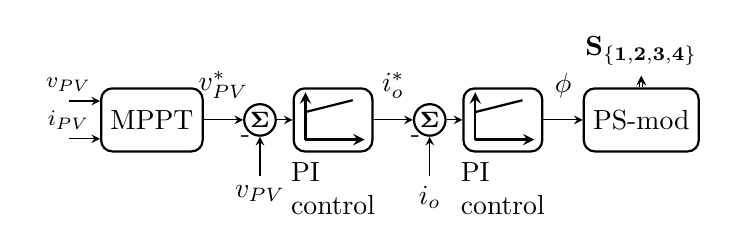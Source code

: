 % !TEX root = Scheme_1.tex
% !TEX program = lualatex
% !TEX options = -synctex=1 -interaction=nonstopmode -file-line-error "%DOC%"
\newcommand\ppbb{path picture bounding box}
\begin{tikzpicture}[
    baseline,
    %framed,
    %tight background,
]%
    \tikzset{every label/.append style={
        font=\footnotesize,
        }
    }
    \tikzset{
        boxMPPT/.style={
            draw,
            thick, 
            rectangle,
            rounded corners, 
            minimum height=0.8cm, 
            minimum width=1cm,
        },
        sumcirc/.style={
            draw,
            thick, 
            circle,
            minimum size=0.4cm,
            path picture= {%
                \draw[]%
                    (path picture bounding box.center) node[coordinate,label=center:$\mathbf{\Sigma}$](){}    
                ;
            };%
        },
        boxPI/.style={
            draw,
            thick, 
            rectangle,
            rounded corners, 
            minimum height=0.8cm, 
            minimum width=1cm,
            path picture= {%
                \draw[-stealth]% 
                    (path picture bounding box.south west)++(0.15,0.15)node[coordinate](n_zerozero){} -- ++(0,0.6)
                ;%
                \draw[-stealth]% 
                    (n_zerozero) -- ++(0.75,0)
                ;%
                \draw[]
                    (n_zerozero) ++(0,0.35) -- ++(0.6,0.15)
                ;
            };%
        },%
        boxPWM/.style={
            draw,
            thick, 
            rectangle,
            rounded corners, 
            minimum height=0.8cm, 
            minimum width=1cm,
        },
    },%


    \draw[]
        (0,0) node[boxMPPT](n_boxMPPT){MPPT}
        (n_boxMPPT.east) ++(0.5,0) node[sumcirc,anchor=west](n_sumv){}
        (n_sumv.east) ++(0.2,0) node[boxPI,anchor=west](n_boxPIv){}
        (n_boxPIv.east) ++(0.5,0) node[sumcirc,anchor=west](n_sumi){}
        (n_sumi.east) ++(0.2,0) node[boxPI,anchor=west](n_boxPIi){}
        (n_boxPIi.east) ++(0.5,0) node[boxPWM,anchor=west](n_boxPSPWM){PS-mod}
    ;
    \draw[-stealth]
        (n_boxMPPT.west) ++(-0.4,0)node[coordinate](n_MPPT_input){} 
        (n_MPPT_input |- n_boxMPPT.160) node[coordinate,label=above:$v_{PV}$](n_MPPT_vpv){} -- (n_MPPT_vpv -| n_boxMPPT.west)
    ;
    \draw[-stealth]
        (n_MPPT_input |- n_boxMPPT.200) node[coordinate,label=above:$i_{PV}$](n_MPPT_ipv){} -- (n_MPPT_ipv -| n_boxMPPT.west)
    ;
    \draw[-stealth]
        (n_boxMPPT.east) -- (n_sumv.west) node[pos=0.5,above=0.15cm](){$v_{PV}^*$} 
    ;
    \draw[-stealth]
        (n_sumv.south) ++(0,-0.5) node[below](n_sumv_fb){$v_{PV}$} -- (n_sumv.south)node[left](){-}
    ;
    \draw[-stealth]
        (n_sumv.east) -- (n_boxPIv.west) 
    ;
    \draw[-stealth]
        (n_boxPIv.east) -- (n_sumi.west) node[pos=0.5,above=0.15cm](){$i_{o}^*$} 
    ;
    \draw[-stealth]
        (n_sumi.south) ++(0,-0.5) node[below](n_sumi_fb){$i_{o}$} -- (n_sumi.south)node[left](){-}
    ;
    \draw[-stealth]
        (n_sumi.east) -- (n_boxPIi.west) 
    ;
    \draw[-stealth]
        (n_boxPIi.east) -- (n_boxPSPWM.west) node[pos=0.5,above=0.15cm](){$\phi$} 
    ;
    \draw[double,-stealth]
        (n_boxPSPWM.north) -- ++(0,0.15) node[above](){$\mathbf{S_{\{1,2,3,4\}}}$}
    ;
    \draw[] 
        (n_boxPIv.south) node[below,align=left](){PI\\control}
        (n_boxPIi.south) node[below,align=left](){PI\\control}
    ;
\end{tikzpicture}